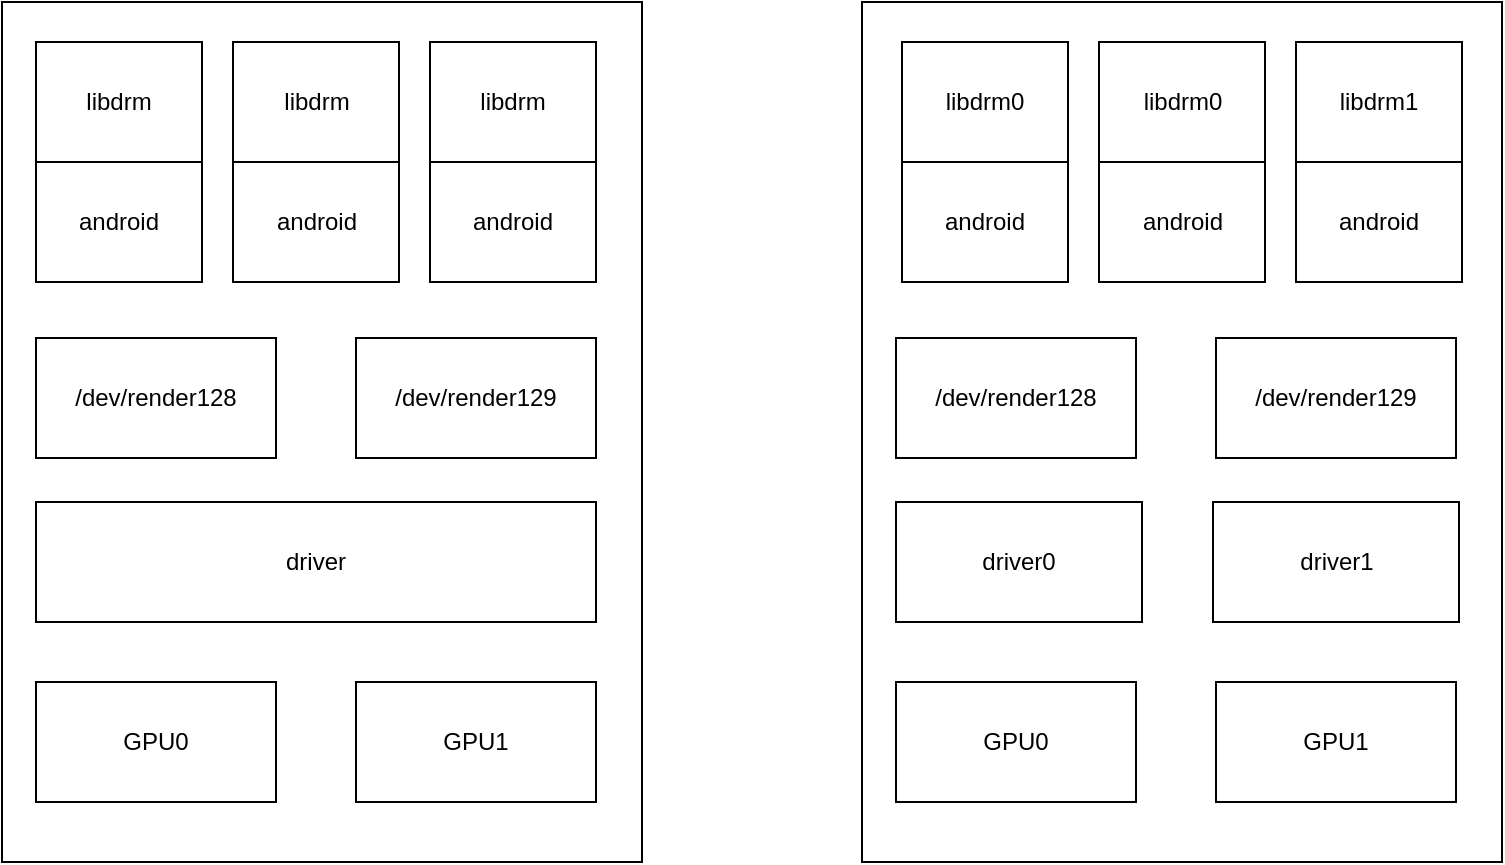 <mxfile version="21.0.4" type="github">
  <diagram name="第 1 页" id="_fWz3mKXce-xbAd_N4y1">
    <mxGraphModel dx="1254" dy="843" grid="1" gridSize="10" guides="1" tooltips="1" connect="1" arrows="1" fold="1" page="1" pageScale="1" pageWidth="827" pageHeight="1169" math="0" shadow="0">
      <root>
        <mxCell id="0" />
        <mxCell id="1" parent="0" />
        <mxCell id="CrbNRZzl7jmJsJ6pIWmv-7" value="" style="rounded=0;whiteSpace=wrap;html=1;" vertex="1" parent="1">
          <mxGeometry x="39" y="110" width="320" height="430" as="geometry" />
        </mxCell>
        <mxCell id="CrbNRZzl7jmJsJ6pIWmv-1" value="GPU0" style="rounded=0;whiteSpace=wrap;html=1;" vertex="1" parent="1">
          <mxGeometry x="56" y="450" width="120" height="60" as="geometry" />
        </mxCell>
        <mxCell id="CrbNRZzl7jmJsJ6pIWmv-2" value="GPU1" style="rounded=0;whiteSpace=wrap;html=1;" vertex="1" parent="1">
          <mxGeometry x="216" y="450" width="120" height="60" as="geometry" />
        </mxCell>
        <mxCell id="CrbNRZzl7jmJsJ6pIWmv-3" value="driver" style="rounded=0;whiteSpace=wrap;html=1;" vertex="1" parent="1">
          <mxGeometry x="56" y="360" width="280" height="60" as="geometry" />
        </mxCell>
        <mxCell id="CrbNRZzl7jmJsJ6pIWmv-4" value="/dev/render128" style="rounded=0;whiteSpace=wrap;html=1;" vertex="1" parent="1">
          <mxGeometry x="56" y="278" width="120" height="60" as="geometry" />
        </mxCell>
        <mxCell id="CrbNRZzl7jmJsJ6pIWmv-5" value="/dev/render129" style="rounded=0;whiteSpace=wrap;html=1;" vertex="1" parent="1">
          <mxGeometry x="216" y="278" width="120" height="60" as="geometry" />
        </mxCell>
        <mxCell id="CrbNRZzl7jmJsJ6pIWmv-6" value="android" style="rounded=0;whiteSpace=wrap;html=1;" vertex="1" parent="1">
          <mxGeometry x="56" y="190" width="83" height="60" as="geometry" />
        </mxCell>
        <mxCell id="CrbNRZzl7jmJsJ6pIWmv-8" value="" style="rounded=0;whiteSpace=wrap;html=1;" vertex="1" parent="1">
          <mxGeometry x="469" y="110" width="320" height="430" as="geometry" />
        </mxCell>
        <mxCell id="CrbNRZzl7jmJsJ6pIWmv-9" value="GPU0" style="rounded=0;whiteSpace=wrap;html=1;" vertex="1" parent="1">
          <mxGeometry x="486" y="450" width="120" height="60" as="geometry" />
        </mxCell>
        <mxCell id="CrbNRZzl7jmJsJ6pIWmv-10" value="GPU1" style="rounded=0;whiteSpace=wrap;html=1;" vertex="1" parent="1">
          <mxGeometry x="646" y="450" width="120" height="60" as="geometry" />
        </mxCell>
        <mxCell id="CrbNRZzl7jmJsJ6pIWmv-11" value="driver0" style="rounded=0;whiteSpace=wrap;html=1;" vertex="1" parent="1">
          <mxGeometry x="486" y="360" width="123" height="60" as="geometry" />
        </mxCell>
        <mxCell id="CrbNRZzl7jmJsJ6pIWmv-12" value="/dev/render128" style="rounded=0;whiteSpace=wrap;html=1;" vertex="1" parent="1">
          <mxGeometry x="486" y="278" width="120" height="60" as="geometry" />
        </mxCell>
        <mxCell id="CrbNRZzl7jmJsJ6pIWmv-13" value="/dev/render129" style="rounded=0;whiteSpace=wrap;html=1;" vertex="1" parent="1">
          <mxGeometry x="646" y="278" width="120" height="60" as="geometry" />
        </mxCell>
        <mxCell id="CrbNRZzl7jmJsJ6pIWmv-15" value="android" style="rounded=0;whiteSpace=wrap;html=1;" vertex="1" parent="1">
          <mxGeometry x="154.5" y="190" width="83" height="60" as="geometry" />
        </mxCell>
        <mxCell id="CrbNRZzl7jmJsJ6pIWmv-16" value="android" style="rounded=0;whiteSpace=wrap;html=1;" vertex="1" parent="1">
          <mxGeometry x="253" y="190" width="83" height="60" as="geometry" />
        </mxCell>
        <mxCell id="CrbNRZzl7jmJsJ6pIWmv-17" value="libdrm" style="rounded=0;whiteSpace=wrap;html=1;" vertex="1" parent="1">
          <mxGeometry x="253" y="130" width="83" height="60" as="geometry" />
        </mxCell>
        <mxCell id="CrbNRZzl7jmJsJ6pIWmv-18" value="libdrm" style="rounded=0;whiteSpace=wrap;html=1;" vertex="1" parent="1">
          <mxGeometry x="154.5" y="130" width="83" height="60" as="geometry" />
        </mxCell>
        <mxCell id="CrbNRZzl7jmJsJ6pIWmv-19" value="libdrm" style="rounded=0;whiteSpace=wrap;html=1;" vertex="1" parent="1">
          <mxGeometry x="56" y="130" width="83" height="60" as="geometry" />
        </mxCell>
        <mxCell id="CrbNRZzl7jmJsJ6pIWmv-20" value="android" style="rounded=0;whiteSpace=wrap;html=1;" vertex="1" parent="1">
          <mxGeometry x="489" y="190" width="83" height="60" as="geometry" />
        </mxCell>
        <mxCell id="CrbNRZzl7jmJsJ6pIWmv-21" value="android" style="rounded=0;whiteSpace=wrap;html=1;" vertex="1" parent="1">
          <mxGeometry x="587.5" y="190" width="83" height="60" as="geometry" />
        </mxCell>
        <mxCell id="CrbNRZzl7jmJsJ6pIWmv-22" value="android" style="rounded=0;whiteSpace=wrap;html=1;" vertex="1" parent="1">
          <mxGeometry x="686" y="190" width="83" height="60" as="geometry" />
        </mxCell>
        <mxCell id="CrbNRZzl7jmJsJ6pIWmv-23" value="libdrm1" style="rounded=0;whiteSpace=wrap;html=1;" vertex="1" parent="1">
          <mxGeometry x="686" y="130" width="83" height="60" as="geometry" />
        </mxCell>
        <mxCell id="CrbNRZzl7jmJsJ6pIWmv-24" value="libdrm0" style="rounded=0;whiteSpace=wrap;html=1;" vertex="1" parent="1">
          <mxGeometry x="587.5" y="130" width="83" height="60" as="geometry" />
        </mxCell>
        <mxCell id="CrbNRZzl7jmJsJ6pIWmv-25" value="libdrm0" style="rounded=0;whiteSpace=wrap;html=1;" vertex="1" parent="1">
          <mxGeometry x="489" y="130" width="83" height="60" as="geometry" />
        </mxCell>
        <mxCell id="CrbNRZzl7jmJsJ6pIWmv-27" value="driver1" style="rounded=0;whiteSpace=wrap;html=1;" vertex="1" parent="1">
          <mxGeometry x="644.5" y="360" width="123" height="60" as="geometry" />
        </mxCell>
      </root>
    </mxGraphModel>
  </diagram>
</mxfile>
